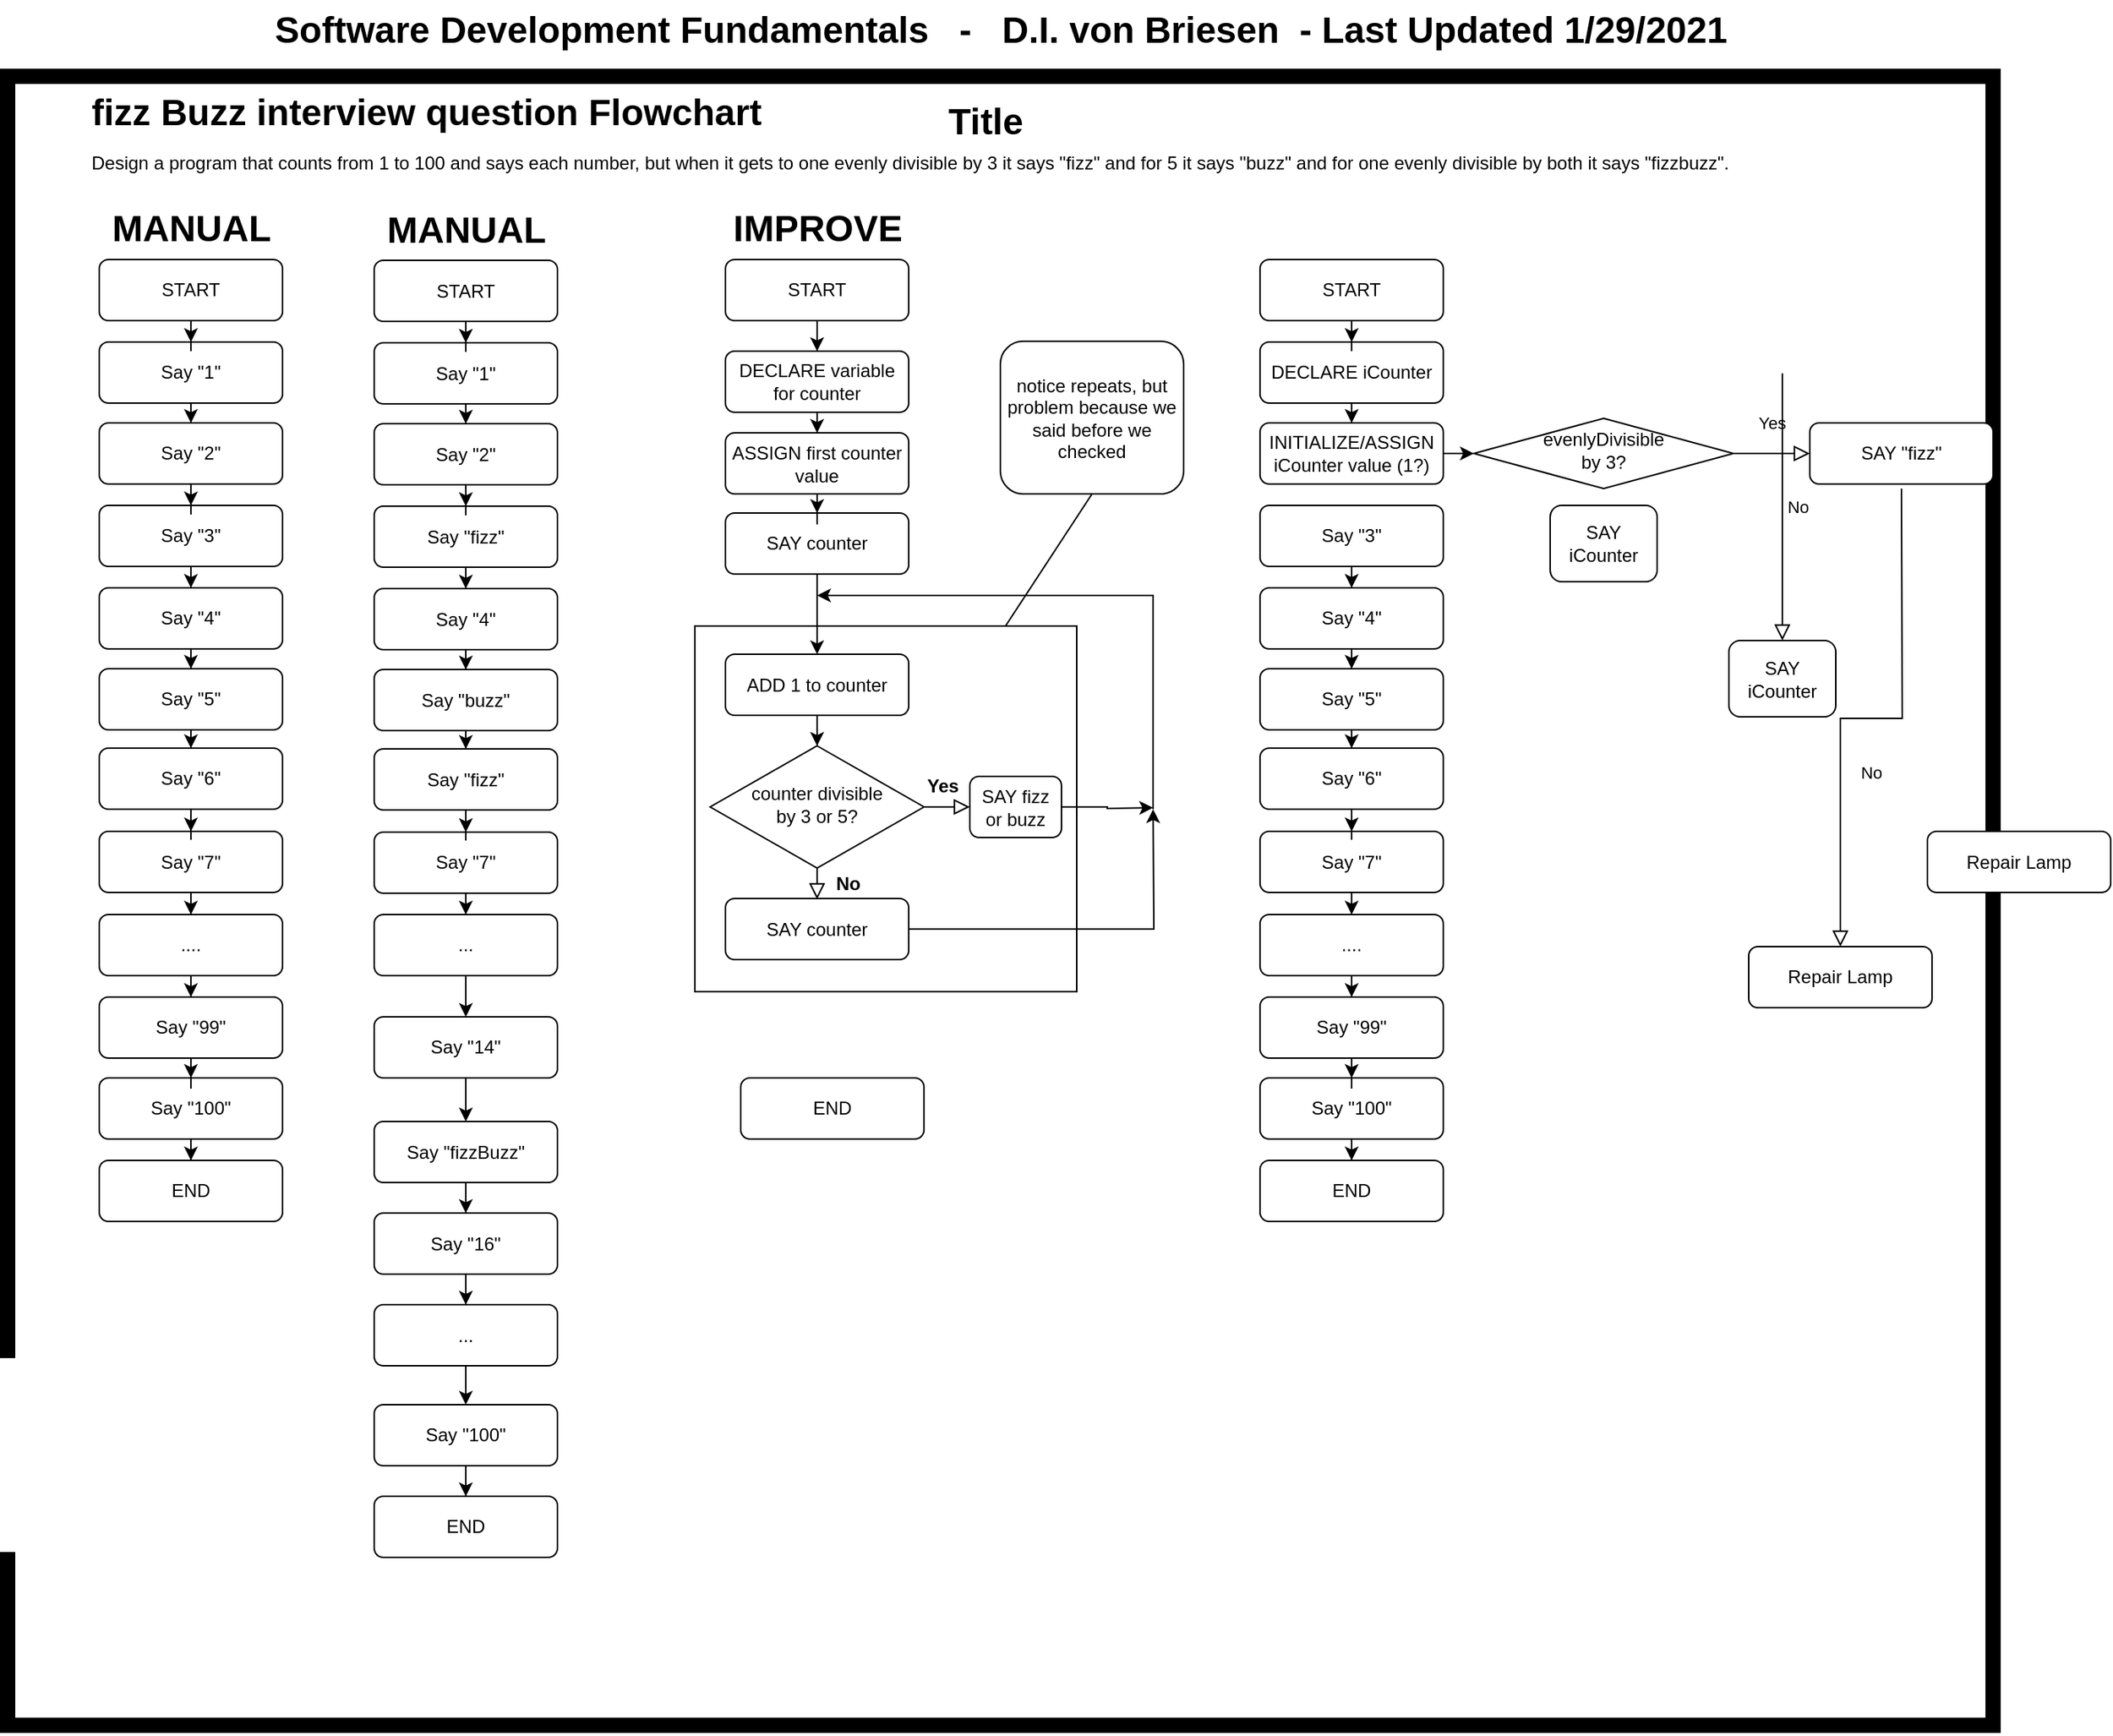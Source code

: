 <mxfile version="14.2.7" type="github">
  <diagram id="C5RBs43oDa-KdzZeNtuy" name="Page-1">
    <mxGraphModel dx="1422" dy="762" grid="1" gridSize="10" guides="1" tooltips="1" connect="1" arrows="1" fold="1" page="1" pageScale="1" pageWidth="827" pageHeight="1169" math="0" shadow="0">
      <root>
        <mxCell id="WIyWlLk6GJQsqaUBKTNV-0" />
        <mxCell id="WIyWlLk6GJQsqaUBKTNV-1" parent="WIyWlLk6GJQsqaUBKTNV-0" />
        <mxCell id="-8n2KqMYg6asffcbX5Bx-89" value="" style="rounded=0;whiteSpace=wrap;html=1;" vertex="1" parent="WIyWlLk6GJQsqaUBKTNV-1">
          <mxGeometry x="470" y="430" width="250" height="239.5" as="geometry" />
        </mxCell>
        <mxCell id="-8n2KqMYg6asffcbX5Bx-27" value="" style="edgeStyle=orthogonalEdgeStyle;rounded=0;orthogonalLoop=1;jettySize=auto;html=1;" edge="1" parent="WIyWlLk6GJQsqaUBKTNV-1" source="WIyWlLk6GJQsqaUBKTNV-3" target="-8n2KqMYg6asffcbX5Bx-9">
          <mxGeometry relative="1" as="geometry" />
        </mxCell>
        <mxCell id="WIyWlLk6GJQsqaUBKTNV-3" value="Say &quot;1&quot;" style="rounded=1;whiteSpace=wrap;html=1;fontSize=12;glass=0;strokeWidth=1;shadow=0;" parent="WIyWlLk6GJQsqaUBKTNV-1" vertex="1">
          <mxGeometry x="80" y="244" width="120" height="40" as="geometry" />
        </mxCell>
        <mxCell id="WIyWlLk6GJQsqaUBKTNV-6" value="evenlyDivisible&lt;br&gt;by 3?" style="rhombus;whiteSpace=wrap;html=1;shadow=0;fontFamily=Helvetica;fontSize=12;align=center;strokeWidth=1;spacing=6;spacingTop=-4;" parent="WIyWlLk6GJQsqaUBKTNV-1" vertex="1">
          <mxGeometry x="980" y="294" width="170" height="46" as="geometry" />
        </mxCell>
        <mxCell id="WIyWlLk6GJQsqaUBKTNV-7" value="SAY iCounter" style="rounded=1;whiteSpace=wrap;html=1;fontSize=12;glass=0;strokeWidth=1;shadow=0;" parent="WIyWlLk6GJQsqaUBKTNV-1" vertex="1">
          <mxGeometry x="1030" y="351" width="70" height="50" as="geometry" />
        </mxCell>
        <mxCell id="WIyWlLk6GJQsqaUBKTNV-8" value="No" style="rounded=0;html=1;jettySize=auto;orthogonalLoop=1;fontSize=11;endArrow=block;endFill=0;endSize=8;strokeWidth=1;shadow=0;labelBackgroundColor=none;edgeStyle=orthogonalEdgeStyle;" parent="WIyWlLk6GJQsqaUBKTNV-1" target="WIyWlLk6GJQsqaUBKTNV-11" edge="1">
          <mxGeometry x="0.333" y="20" relative="1" as="geometry">
            <mxPoint as="offset" />
            <mxPoint x="1260" y="340" as="sourcePoint" />
          </mxGeometry>
        </mxCell>
        <mxCell id="WIyWlLk6GJQsqaUBKTNV-11" value="Repair Lamp" style="rounded=1;whiteSpace=wrap;html=1;fontSize=12;glass=0;strokeWidth=1;shadow=0;" parent="WIyWlLk6GJQsqaUBKTNV-1" vertex="1">
          <mxGeometry x="1160" y="640" width="120" height="40" as="geometry" />
        </mxCell>
        <mxCell id="-8n2KqMYg6asffcbX5Bx-3" value="&lt;span style=&quot;text-align: center&quot;&gt;&lt;span style=&quot;font-size: 24px&quot;&gt;&lt;b&gt;fizz Buzz interview question Flowchart&lt;br&gt;&lt;/b&gt;&lt;/span&gt;&lt;div style=&quot;font-size: 24px ; font-weight: 700 ; text-align: center&quot;&gt;&lt;span style=&quot;font-size: 12px ; font-weight: normal ; text-align: left&quot;&gt;Design a program that counts from 1 to 100 and says each number, but when it gets to one evenly divisible by 3 it says &quot;fizz&quot; and for 5 it says &quot;buzz&quot; and for one evenly divisible by both it says &quot;fizzbuzz&quot;.&lt;/span&gt;&lt;/div&gt;&lt;/span&gt;" style="text;html=1;spacing=5;spacingTop=-20;whiteSpace=wrap;overflow=hidden;rounded=0;" vertex="1" parent="WIyWlLk6GJQsqaUBKTNV-1">
          <mxGeometry x="70" y="90" width="1230" height="60" as="geometry" />
        </mxCell>
        <mxCell id="-8n2KqMYg6asffcbX5Bx-4" value="" style="shape=filledEdge;rounded=0;fixDash=1;endArrow=none;strokeWidth=10;edgeStyle=orthogonalEdgeStyle;" edge="1" parent="WIyWlLk6GJQsqaUBKTNV-1">
          <mxGeometry width="60" height="40" relative="1" as="geometry">
            <mxPoint x="20" y="240" as="sourcePoint" />
            <mxPoint x="20" y="240" as="targetPoint" />
            <Array as="points">
              <mxPoint x="20" y="1150" />
              <mxPoint x="1320" y="1150" />
              <mxPoint x="1320" y="70" />
              <mxPoint x="20" y="70" />
            </Array>
          </mxGeometry>
        </mxCell>
        <mxCell id="-8n2KqMYg6asffcbX5Bx-11" value="" style="edgeStyle=orthogonalEdgeStyle;rounded=0;orthogonalLoop=1;jettySize=auto;html=1;" edge="1" parent="WIyWlLk6GJQsqaUBKTNV-1" source="-8n2KqMYg6asffcbX5Bx-7" target="-8n2KqMYg6asffcbX5Bx-8">
          <mxGeometry relative="1" as="geometry" />
        </mxCell>
        <mxCell id="-8n2KqMYg6asffcbX5Bx-7" value="Say &quot;3&quot;" style="rounded=1;whiteSpace=wrap;html=1;fontSize=12;glass=0;strokeWidth=1;shadow=0;" vertex="1" parent="WIyWlLk6GJQsqaUBKTNV-1">
          <mxGeometry x="80" y="351" width="120" height="40" as="geometry" />
        </mxCell>
        <mxCell id="-8n2KqMYg6asffcbX5Bx-19" value="" style="edgeStyle=orthogonalEdgeStyle;rounded=0;orthogonalLoop=1;jettySize=auto;html=1;entryX=0.5;entryY=0;entryDx=0;entryDy=0;" edge="1" parent="WIyWlLk6GJQsqaUBKTNV-1" source="-8n2KqMYg6asffcbX5Bx-8" target="-8n2KqMYg6asffcbX5Bx-13">
          <mxGeometry relative="1" as="geometry" />
        </mxCell>
        <mxCell id="-8n2KqMYg6asffcbX5Bx-8" value="Say &quot;4&quot;" style="rounded=1;whiteSpace=wrap;html=1;fontSize=12;glass=0;strokeWidth=1;shadow=0;" vertex="1" parent="WIyWlLk6GJQsqaUBKTNV-1">
          <mxGeometry x="80" y="405" width="120" height="40" as="geometry" />
        </mxCell>
        <mxCell id="-8n2KqMYg6asffcbX5Bx-10" value="" style="edgeStyle=orthogonalEdgeStyle;rounded=0;orthogonalLoop=1;jettySize=auto;html=1;entryX=0.5;entryY=0;entryDx=0;entryDy=0;" edge="1" parent="WIyWlLk6GJQsqaUBKTNV-1" source="-8n2KqMYg6asffcbX5Bx-9" target="-8n2KqMYg6asffcbX5Bx-7">
          <mxGeometry relative="1" as="geometry" />
        </mxCell>
        <mxCell id="-8n2KqMYg6asffcbX5Bx-9" value="Say &quot;2&quot;" style="rounded=1;whiteSpace=wrap;html=1;fontSize=12;glass=0;strokeWidth=1;shadow=0;" vertex="1" parent="WIyWlLk6GJQsqaUBKTNV-1">
          <mxGeometry x="80" y="297" width="120" height="40" as="geometry" />
        </mxCell>
        <mxCell id="-8n2KqMYg6asffcbX5Bx-25" value="" style="edgeStyle=orthogonalEdgeStyle;rounded=0;orthogonalLoop=1;jettySize=auto;html=1;" edge="1" parent="WIyWlLk6GJQsqaUBKTNV-1" source="-8n2KqMYg6asffcbX5Bx-13" target="-8n2KqMYg6asffcbX5Bx-18">
          <mxGeometry relative="1" as="geometry" />
        </mxCell>
        <mxCell id="-8n2KqMYg6asffcbX5Bx-13" value="Say &quot;5&quot;" style="rounded=1;whiteSpace=wrap;html=1;fontSize=12;glass=0;strokeWidth=1;shadow=0;" vertex="1" parent="WIyWlLk6GJQsqaUBKTNV-1">
          <mxGeometry x="80" y="458" width="120" height="40" as="geometry" />
        </mxCell>
        <mxCell id="-8n2KqMYg6asffcbX5Bx-14" value="" style="edgeStyle=orthogonalEdgeStyle;rounded=0;orthogonalLoop=1;jettySize=auto;html=1;" edge="1" parent="WIyWlLk6GJQsqaUBKTNV-1" source="-8n2KqMYg6asffcbX5Bx-15" target="-8n2KqMYg6asffcbX5Bx-16">
          <mxGeometry relative="1" as="geometry" />
        </mxCell>
        <mxCell id="-8n2KqMYg6asffcbX5Bx-15" value="Say &quot;7&quot;" style="rounded=1;whiteSpace=wrap;html=1;fontSize=12;glass=0;strokeWidth=1;shadow=0;" vertex="1" parent="WIyWlLk6GJQsqaUBKTNV-1">
          <mxGeometry x="80" y="564.5" width="120" height="40" as="geometry" />
        </mxCell>
        <mxCell id="-8n2KqMYg6asffcbX5Bx-26" value="" style="edgeStyle=orthogonalEdgeStyle;rounded=0;orthogonalLoop=1;jettySize=auto;html=1;" edge="1" parent="WIyWlLk6GJQsqaUBKTNV-1" source="-8n2KqMYg6asffcbX5Bx-16" target="-8n2KqMYg6asffcbX5Bx-24">
          <mxGeometry relative="1" as="geometry" />
        </mxCell>
        <mxCell id="-8n2KqMYg6asffcbX5Bx-16" value="...." style="rounded=1;whiteSpace=wrap;html=1;fontSize=12;glass=0;strokeWidth=1;shadow=0;" vertex="1" parent="WIyWlLk6GJQsqaUBKTNV-1">
          <mxGeometry x="80" y="619" width="120" height="40" as="geometry" />
        </mxCell>
        <mxCell id="-8n2KqMYg6asffcbX5Bx-17" value="" style="edgeStyle=orthogonalEdgeStyle;rounded=0;orthogonalLoop=1;jettySize=auto;html=1;entryX=0.5;entryY=0;entryDx=0;entryDy=0;" edge="1" parent="WIyWlLk6GJQsqaUBKTNV-1" source="-8n2KqMYg6asffcbX5Bx-18" target="-8n2KqMYg6asffcbX5Bx-15">
          <mxGeometry relative="1" as="geometry" />
        </mxCell>
        <mxCell id="-8n2KqMYg6asffcbX5Bx-18" value="Say &quot;6&quot;" style="rounded=1;whiteSpace=wrap;html=1;fontSize=12;glass=0;strokeWidth=1;shadow=0;" vertex="1" parent="WIyWlLk6GJQsqaUBKTNV-1">
          <mxGeometry x="80" y="510" width="120" height="40" as="geometry" />
        </mxCell>
        <mxCell id="-8n2KqMYg6asffcbX5Bx-20" value="" style="edgeStyle=orthogonalEdgeStyle;rounded=0;orthogonalLoop=1;jettySize=auto;html=1;" edge="1" parent="WIyWlLk6GJQsqaUBKTNV-1" source="-8n2KqMYg6asffcbX5Bx-21" target="-8n2KqMYg6asffcbX5Bx-22">
          <mxGeometry relative="1" as="geometry" />
        </mxCell>
        <mxCell id="-8n2KqMYg6asffcbX5Bx-21" value="Say &quot;100&quot;" style="rounded=1;whiteSpace=wrap;html=1;fontSize=12;glass=0;strokeWidth=1;shadow=0;" vertex="1" parent="WIyWlLk6GJQsqaUBKTNV-1">
          <mxGeometry x="80" y="726" width="120" height="40" as="geometry" />
        </mxCell>
        <mxCell id="-8n2KqMYg6asffcbX5Bx-22" value="END" style="rounded=1;whiteSpace=wrap;html=1;fontSize=12;glass=0;strokeWidth=1;shadow=0;" vertex="1" parent="WIyWlLk6GJQsqaUBKTNV-1">
          <mxGeometry x="80" y="780" width="120" height="40" as="geometry" />
        </mxCell>
        <mxCell id="-8n2KqMYg6asffcbX5Bx-23" value="" style="edgeStyle=orthogonalEdgeStyle;rounded=0;orthogonalLoop=1;jettySize=auto;html=1;entryX=0.5;entryY=0;entryDx=0;entryDy=0;" edge="1" parent="WIyWlLk6GJQsqaUBKTNV-1" source="-8n2KqMYg6asffcbX5Bx-24" target="-8n2KqMYg6asffcbX5Bx-21">
          <mxGeometry relative="1" as="geometry" />
        </mxCell>
        <mxCell id="-8n2KqMYg6asffcbX5Bx-24" value="Say &quot;99&quot;" style="rounded=1;whiteSpace=wrap;html=1;fontSize=12;glass=0;strokeWidth=1;shadow=0;" vertex="1" parent="WIyWlLk6GJQsqaUBKTNV-1">
          <mxGeometry x="80" y="673" width="120" height="40" as="geometry" />
        </mxCell>
        <mxCell id="-8n2KqMYg6asffcbX5Bx-30" value="" style="edgeStyle=orthogonalEdgeStyle;rounded=0;orthogonalLoop=1;jettySize=auto;html=1;entryX=0.5;entryY=0;entryDx=0;entryDy=0;" edge="1" parent="WIyWlLk6GJQsqaUBKTNV-1" source="-8n2KqMYg6asffcbX5Bx-29" target="WIyWlLk6GJQsqaUBKTNV-3">
          <mxGeometry relative="1" as="geometry" />
        </mxCell>
        <mxCell id="-8n2KqMYg6asffcbX5Bx-29" value="START" style="rounded=1;whiteSpace=wrap;html=1;fontSize=12;glass=0;strokeWidth=1;shadow=0;" vertex="1" parent="WIyWlLk6GJQsqaUBKTNV-1">
          <mxGeometry x="80" y="190" width="120" height="40" as="geometry" />
        </mxCell>
        <mxCell id="-8n2KqMYg6asffcbX5Bx-31" value="MANUAL" style="text;html=1;fontSize=24;fontStyle=1;verticalAlign=middle;align=center;" vertex="1" parent="WIyWlLk6GJQsqaUBKTNV-1">
          <mxGeometry x="90" y="150" width="100" height="40" as="geometry" />
        </mxCell>
        <mxCell id="-8n2KqMYg6asffcbX5Bx-33" value="" style="edgeStyle=orthogonalEdgeStyle;rounded=0;orthogonalLoop=1;jettySize=auto;html=1;" edge="1" parent="WIyWlLk6GJQsqaUBKTNV-1" source="-8n2KqMYg6asffcbX5Bx-34" target="-8n2KqMYg6asffcbX5Bx-40">
          <mxGeometry relative="1" as="geometry" />
        </mxCell>
        <mxCell id="-8n2KqMYg6asffcbX5Bx-34" value="DECLARE iCounter" style="rounded=1;whiteSpace=wrap;html=1;fontSize=12;glass=0;strokeWidth=1;shadow=0;" vertex="1" parent="WIyWlLk6GJQsqaUBKTNV-1">
          <mxGeometry x="840" y="244" width="120" height="40" as="geometry" />
        </mxCell>
        <mxCell id="-8n2KqMYg6asffcbX5Bx-35" value="" style="edgeStyle=orthogonalEdgeStyle;rounded=0;orthogonalLoop=1;jettySize=auto;html=1;" edge="1" parent="WIyWlLk6GJQsqaUBKTNV-1" source="-8n2KqMYg6asffcbX5Bx-36" target="-8n2KqMYg6asffcbX5Bx-38">
          <mxGeometry relative="1" as="geometry" />
        </mxCell>
        <mxCell id="-8n2KqMYg6asffcbX5Bx-36" value="Say &quot;3&quot;" style="rounded=1;whiteSpace=wrap;html=1;fontSize=12;glass=0;strokeWidth=1;shadow=0;" vertex="1" parent="WIyWlLk6GJQsqaUBKTNV-1">
          <mxGeometry x="840" y="351" width="120" height="40" as="geometry" />
        </mxCell>
        <mxCell id="-8n2KqMYg6asffcbX5Bx-37" value="" style="edgeStyle=orthogonalEdgeStyle;rounded=0;orthogonalLoop=1;jettySize=auto;html=1;entryX=0.5;entryY=0;entryDx=0;entryDy=0;" edge="1" parent="WIyWlLk6GJQsqaUBKTNV-1" source="-8n2KqMYg6asffcbX5Bx-38" target="-8n2KqMYg6asffcbX5Bx-42">
          <mxGeometry relative="1" as="geometry" />
        </mxCell>
        <mxCell id="-8n2KqMYg6asffcbX5Bx-38" value="Say &quot;4&quot;" style="rounded=1;whiteSpace=wrap;html=1;fontSize=12;glass=0;strokeWidth=1;shadow=0;" vertex="1" parent="WIyWlLk6GJQsqaUBKTNV-1">
          <mxGeometry x="840" y="405" width="120" height="40" as="geometry" />
        </mxCell>
        <mxCell id="-8n2KqMYg6asffcbX5Bx-65" value="" style="edgeStyle=orthogonalEdgeStyle;rounded=0;orthogonalLoop=1;jettySize=auto;html=1;" edge="1" parent="WIyWlLk6GJQsqaUBKTNV-1" source="-8n2KqMYg6asffcbX5Bx-40" target="WIyWlLk6GJQsqaUBKTNV-6">
          <mxGeometry relative="1" as="geometry" />
        </mxCell>
        <mxCell id="-8n2KqMYg6asffcbX5Bx-40" value="INITIALIZE/ASSIGN iCounter value (1?)" style="rounded=1;whiteSpace=wrap;html=1;fontSize=12;glass=0;strokeWidth=1;shadow=0;" vertex="1" parent="WIyWlLk6GJQsqaUBKTNV-1">
          <mxGeometry x="840" y="297" width="120" height="40" as="geometry" />
        </mxCell>
        <mxCell id="-8n2KqMYg6asffcbX5Bx-41" value="" style="edgeStyle=orthogonalEdgeStyle;rounded=0;orthogonalLoop=1;jettySize=auto;html=1;" edge="1" parent="WIyWlLk6GJQsqaUBKTNV-1" source="-8n2KqMYg6asffcbX5Bx-42" target="-8n2KqMYg6asffcbX5Bx-48">
          <mxGeometry relative="1" as="geometry" />
        </mxCell>
        <mxCell id="-8n2KqMYg6asffcbX5Bx-42" value="Say &quot;5&quot;" style="rounded=1;whiteSpace=wrap;html=1;fontSize=12;glass=0;strokeWidth=1;shadow=0;" vertex="1" parent="WIyWlLk6GJQsqaUBKTNV-1">
          <mxGeometry x="840" y="458" width="120" height="40" as="geometry" />
        </mxCell>
        <mxCell id="-8n2KqMYg6asffcbX5Bx-43" value="" style="edgeStyle=orthogonalEdgeStyle;rounded=0;orthogonalLoop=1;jettySize=auto;html=1;" edge="1" parent="WIyWlLk6GJQsqaUBKTNV-1" source="-8n2KqMYg6asffcbX5Bx-44" target="-8n2KqMYg6asffcbX5Bx-46">
          <mxGeometry relative="1" as="geometry" />
        </mxCell>
        <mxCell id="-8n2KqMYg6asffcbX5Bx-44" value="Say &quot;7&quot;" style="rounded=1;whiteSpace=wrap;html=1;fontSize=12;glass=0;strokeWidth=1;shadow=0;" vertex="1" parent="WIyWlLk6GJQsqaUBKTNV-1">
          <mxGeometry x="840" y="564.5" width="120" height="40" as="geometry" />
        </mxCell>
        <mxCell id="-8n2KqMYg6asffcbX5Bx-45" value="" style="edgeStyle=orthogonalEdgeStyle;rounded=0;orthogonalLoop=1;jettySize=auto;html=1;" edge="1" parent="WIyWlLk6GJQsqaUBKTNV-1" source="-8n2KqMYg6asffcbX5Bx-46" target="-8n2KqMYg6asffcbX5Bx-53">
          <mxGeometry relative="1" as="geometry" />
        </mxCell>
        <mxCell id="-8n2KqMYg6asffcbX5Bx-46" value="...." style="rounded=1;whiteSpace=wrap;html=1;fontSize=12;glass=0;strokeWidth=1;shadow=0;" vertex="1" parent="WIyWlLk6GJQsqaUBKTNV-1">
          <mxGeometry x="840" y="619" width="120" height="40" as="geometry" />
        </mxCell>
        <mxCell id="-8n2KqMYg6asffcbX5Bx-47" value="" style="edgeStyle=orthogonalEdgeStyle;rounded=0;orthogonalLoop=1;jettySize=auto;html=1;entryX=0.5;entryY=0;entryDx=0;entryDy=0;" edge="1" parent="WIyWlLk6GJQsqaUBKTNV-1" source="-8n2KqMYg6asffcbX5Bx-48" target="-8n2KqMYg6asffcbX5Bx-44">
          <mxGeometry relative="1" as="geometry" />
        </mxCell>
        <mxCell id="-8n2KqMYg6asffcbX5Bx-48" value="Say &quot;6&quot;" style="rounded=1;whiteSpace=wrap;html=1;fontSize=12;glass=0;strokeWidth=1;shadow=0;" vertex="1" parent="WIyWlLk6GJQsqaUBKTNV-1">
          <mxGeometry x="840" y="510" width="120" height="40" as="geometry" />
        </mxCell>
        <mxCell id="-8n2KqMYg6asffcbX5Bx-49" value="" style="edgeStyle=orthogonalEdgeStyle;rounded=0;orthogonalLoop=1;jettySize=auto;html=1;" edge="1" parent="WIyWlLk6GJQsqaUBKTNV-1" source="-8n2KqMYg6asffcbX5Bx-50" target="-8n2KqMYg6asffcbX5Bx-51">
          <mxGeometry relative="1" as="geometry" />
        </mxCell>
        <mxCell id="-8n2KqMYg6asffcbX5Bx-50" value="Say &quot;100&quot;" style="rounded=1;whiteSpace=wrap;html=1;fontSize=12;glass=0;strokeWidth=1;shadow=0;" vertex="1" parent="WIyWlLk6GJQsqaUBKTNV-1">
          <mxGeometry x="840" y="726" width="120" height="40" as="geometry" />
        </mxCell>
        <mxCell id="-8n2KqMYg6asffcbX5Bx-51" value="END" style="rounded=1;whiteSpace=wrap;html=1;fontSize=12;glass=0;strokeWidth=1;shadow=0;" vertex="1" parent="WIyWlLk6GJQsqaUBKTNV-1">
          <mxGeometry x="840" y="780" width="120" height="40" as="geometry" />
        </mxCell>
        <mxCell id="-8n2KqMYg6asffcbX5Bx-52" value="" style="edgeStyle=orthogonalEdgeStyle;rounded=0;orthogonalLoop=1;jettySize=auto;html=1;entryX=0.5;entryY=0;entryDx=0;entryDy=0;" edge="1" parent="WIyWlLk6GJQsqaUBKTNV-1" source="-8n2KqMYg6asffcbX5Bx-53" target="-8n2KqMYg6asffcbX5Bx-50">
          <mxGeometry relative="1" as="geometry" />
        </mxCell>
        <mxCell id="-8n2KqMYg6asffcbX5Bx-53" value="Say &quot;99&quot;" style="rounded=1;whiteSpace=wrap;html=1;fontSize=12;glass=0;strokeWidth=1;shadow=0;" vertex="1" parent="WIyWlLk6GJQsqaUBKTNV-1">
          <mxGeometry x="840" y="673" width="120" height="40" as="geometry" />
        </mxCell>
        <mxCell id="-8n2KqMYg6asffcbX5Bx-54" value="" style="edgeStyle=orthogonalEdgeStyle;rounded=0;orthogonalLoop=1;jettySize=auto;html=1;entryX=0.5;entryY=0;entryDx=0;entryDy=0;" edge="1" parent="WIyWlLk6GJQsqaUBKTNV-1" source="-8n2KqMYg6asffcbX5Bx-55" target="-8n2KqMYg6asffcbX5Bx-34">
          <mxGeometry relative="1" as="geometry" />
        </mxCell>
        <mxCell id="-8n2KqMYg6asffcbX5Bx-55" value="START" style="rounded=1;whiteSpace=wrap;html=1;fontSize=12;glass=0;strokeWidth=1;shadow=0;" vertex="1" parent="WIyWlLk6GJQsqaUBKTNV-1">
          <mxGeometry x="840" y="190" width="120" height="40" as="geometry" />
        </mxCell>
        <mxCell id="-8n2KqMYg6asffcbX5Bx-57" value="No" style="edgeStyle=orthogonalEdgeStyle;rounded=0;html=1;jettySize=auto;orthogonalLoop=1;fontSize=11;endArrow=block;endFill=0;endSize=8;strokeWidth=1;shadow=0;labelBackgroundColor=none;exitX=0.5;exitY=1;exitDx=0;exitDy=0;entryX=0.5;entryY=0;entryDx=0;entryDy=0;" edge="1" parent="WIyWlLk6GJQsqaUBKTNV-1" target="-8n2KqMYg6asffcbX5Bx-58">
          <mxGeometry y="10" relative="1" as="geometry">
            <mxPoint as="offset" />
            <mxPoint x="1182" y="264.5" as="sourcePoint" />
            <Array as="points">
              <mxPoint x="1182" y="344.5" />
              <mxPoint x="1182" y="344.5" />
            </Array>
          </mxGeometry>
        </mxCell>
        <mxCell id="-8n2KqMYg6asffcbX5Bx-58" value="SAY iCounter" style="rounded=1;whiteSpace=wrap;html=1;fontSize=12;glass=0;strokeWidth=1;shadow=0;" vertex="1" parent="WIyWlLk6GJQsqaUBKTNV-1">
          <mxGeometry x="1147" y="439.5" width="70" height="50" as="geometry" />
        </mxCell>
        <mxCell id="-8n2KqMYg6asffcbX5Bx-60" value="Yes" style="edgeStyle=orthogonalEdgeStyle;rounded=0;html=1;jettySize=auto;orthogonalLoop=1;fontSize=12;endArrow=block;endFill=0;endSize=8;strokeWidth=1;shadow=0;labelBackgroundColor=none;exitX=1;exitY=0.5;exitDx=0;exitDy=0;verticalAlign=middle;horizontal=1;fontStyle=1;" edge="1" parent="WIyWlLk6GJQsqaUBKTNV-1" source="-8n2KqMYg6asffcbX5Bx-61" target="-8n2KqMYg6asffcbX5Bx-63">
          <mxGeometry x="-0.2" y="15" relative="1" as="geometry">
            <mxPoint y="1" as="offset" />
            <Array as="points">
              <mxPoint x="650" y="549" />
              <mxPoint x="650" y="549" />
            </Array>
          </mxGeometry>
        </mxCell>
        <mxCell id="-8n2KqMYg6asffcbX5Bx-61" value="counter divisible &lt;br&gt;by 3 or 5?" style="rhombus;whiteSpace=wrap;html=1;shadow=0;fontFamily=Helvetica;fontSize=12;align=center;strokeWidth=1;spacing=6;spacingTop=-4;" vertex="1" parent="WIyWlLk6GJQsqaUBKTNV-1">
          <mxGeometry x="480" y="508.5" width="140" height="80" as="geometry" />
        </mxCell>
        <mxCell id="-8n2KqMYg6asffcbX5Bx-62" value="Repair Lamp" style="rounded=1;whiteSpace=wrap;html=1;fontSize=12;glass=0;strokeWidth=1;shadow=0;" vertex="1" parent="WIyWlLk6GJQsqaUBKTNV-1">
          <mxGeometry x="1277" y="564.5" width="120" height="40" as="geometry" />
        </mxCell>
        <mxCell id="-8n2KqMYg6asffcbX5Bx-139" style="edgeStyle=orthogonalEdgeStyle;rounded=0;comic=0;orthogonalLoop=1;jettySize=auto;html=1;exitX=1;exitY=0.5;exitDx=0;exitDy=0;fontSize=12;" edge="1" parent="WIyWlLk6GJQsqaUBKTNV-1" source="-8n2KqMYg6asffcbX5Bx-63">
          <mxGeometry relative="1" as="geometry">
            <mxPoint x="770" y="549" as="targetPoint" />
          </mxGeometry>
        </mxCell>
        <mxCell id="-8n2KqMYg6asffcbX5Bx-63" value="SAY fizz or buzz" style="rounded=1;whiteSpace=wrap;html=1;fontSize=12;glass=0;strokeWidth=1;shadow=0;" vertex="1" parent="WIyWlLk6GJQsqaUBKTNV-1">
          <mxGeometry x="650" y="528.5" width="60" height="40" as="geometry" />
        </mxCell>
        <mxCell id="WIyWlLk6GJQsqaUBKTNV-12" value="SAY &quot;fizz&quot;" style="rounded=1;whiteSpace=wrap;html=1;fontSize=12;glass=0;strokeWidth=1;shadow=0;" parent="WIyWlLk6GJQsqaUBKTNV-1" vertex="1">
          <mxGeometry x="1200" y="297" width="120" height="40" as="geometry" />
        </mxCell>
        <mxCell id="-8n2KqMYg6asffcbX5Bx-64" value="Yes" style="rounded=0;html=1;jettySize=auto;orthogonalLoop=1;fontSize=11;endArrow=block;endFill=0;endSize=8;strokeWidth=1;shadow=0;labelBackgroundColor=none;edgeStyle=orthogonalEdgeStyle;" edge="1" parent="WIyWlLk6GJQsqaUBKTNV-1" source="WIyWlLk6GJQsqaUBKTNV-6" target="WIyWlLk6GJQsqaUBKTNV-12">
          <mxGeometry y="20" relative="1" as="geometry">
            <mxPoint as="offset" />
            <mxPoint x="1150" y="317" as="sourcePoint" />
            <mxPoint x="1210" y="300" as="targetPoint" />
          </mxGeometry>
        </mxCell>
        <mxCell id="-8n2KqMYg6asffcbX5Bx-66" value="" style="edgeStyle=orthogonalEdgeStyle;rounded=0;orthogonalLoop=1;jettySize=auto;html=1;" edge="1" parent="WIyWlLk6GJQsqaUBKTNV-1" source="-8n2KqMYg6asffcbX5Bx-67" target="-8n2KqMYg6asffcbX5Bx-70">
          <mxGeometry relative="1" as="geometry" />
        </mxCell>
        <mxCell id="-8n2KqMYg6asffcbX5Bx-67" value="DECLARE variable for counter" style="rounded=1;whiteSpace=wrap;html=1;fontSize=12;glass=0;strokeWidth=1;shadow=0;" vertex="1" parent="WIyWlLk6GJQsqaUBKTNV-1">
          <mxGeometry x="490" y="250" width="120" height="40" as="geometry" />
        </mxCell>
        <mxCell id="-8n2KqMYg6asffcbX5Bx-77" value="" style="edgeStyle=orthogonalEdgeStyle;rounded=0;orthogonalLoop=1;jettySize=auto;html=1;entryX=0.5;entryY=0;entryDx=0;entryDy=0;" edge="1" parent="WIyWlLk6GJQsqaUBKTNV-1" source="-8n2KqMYg6asffcbX5Bx-68" target="-8n2KqMYg6asffcbX5Bx-73">
          <mxGeometry relative="1" as="geometry" />
        </mxCell>
        <mxCell id="-8n2KqMYg6asffcbX5Bx-68" value="SAY counter" style="rounded=1;whiteSpace=wrap;html=1;fontSize=12;glass=0;strokeWidth=1;shadow=0;" vertex="1" parent="WIyWlLk6GJQsqaUBKTNV-1">
          <mxGeometry x="490" y="356" width="120" height="40" as="geometry" />
        </mxCell>
        <mxCell id="-8n2KqMYg6asffcbX5Bx-69" value="" style="edgeStyle=orthogonalEdgeStyle;rounded=0;orthogonalLoop=1;jettySize=auto;html=1;entryX=0.5;entryY=0;entryDx=0;entryDy=0;" edge="1" parent="WIyWlLk6GJQsqaUBKTNV-1" source="-8n2KqMYg6asffcbX5Bx-70" target="-8n2KqMYg6asffcbX5Bx-68">
          <mxGeometry relative="1" as="geometry" />
        </mxCell>
        <mxCell id="-8n2KqMYg6asffcbX5Bx-70" value="ASSIGN first counter value" style="rounded=1;whiteSpace=wrap;html=1;fontSize=12;glass=0;strokeWidth=1;shadow=0;" vertex="1" parent="WIyWlLk6GJQsqaUBKTNV-1">
          <mxGeometry x="490" y="303.5" width="120" height="40" as="geometry" />
        </mxCell>
        <mxCell id="-8n2KqMYg6asffcbX5Bx-71" value="" style="edgeStyle=orthogonalEdgeStyle;rounded=0;orthogonalLoop=1;jettySize=auto;html=1;entryX=0.5;entryY=0;entryDx=0;entryDy=0;" edge="1" parent="WIyWlLk6GJQsqaUBKTNV-1" source="-8n2KqMYg6asffcbX5Bx-72" target="-8n2KqMYg6asffcbX5Bx-67">
          <mxGeometry relative="1" as="geometry" />
        </mxCell>
        <mxCell id="-8n2KqMYg6asffcbX5Bx-72" value="START" style="rounded=1;whiteSpace=wrap;html=1;fontSize=12;glass=0;strokeWidth=1;shadow=0;" vertex="1" parent="WIyWlLk6GJQsqaUBKTNV-1">
          <mxGeometry x="490" y="190" width="120" height="40" as="geometry" />
        </mxCell>
        <mxCell id="-8n2KqMYg6asffcbX5Bx-78" value="" style="edgeStyle=orthogonalEdgeStyle;rounded=0;orthogonalLoop=1;jettySize=auto;html=1;entryX=0.5;entryY=0;entryDx=0;entryDy=0;" edge="1" parent="WIyWlLk6GJQsqaUBKTNV-1" source="-8n2KqMYg6asffcbX5Bx-73" target="-8n2KqMYg6asffcbX5Bx-61">
          <mxGeometry relative="1" as="geometry">
            <mxPoint x="730" y="444" as="targetPoint" />
          </mxGeometry>
        </mxCell>
        <mxCell id="-8n2KqMYg6asffcbX5Bx-73" value="ADD 1 to counter" style="rounded=1;whiteSpace=wrap;html=1;fontSize=12;glass=0;strokeWidth=1;shadow=0;" vertex="1" parent="WIyWlLk6GJQsqaUBKTNV-1">
          <mxGeometry x="490" y="448.5" width="120" height="40" as="geometry" />
        </mxCell>
        <mxCell id="-8n2KqMYg6asffcbX5Bx-136" value="" style="edgeStyle=orthogonalEdgeStyle;rounded=0;comic=0;orthogonalLoop=1;jettySize=auto;html=1;fontSize=12;" edge="1" parent="WIyWlLk6GJQsqaUBKTNV-1" source="-8n2KqMYg6asffcbX5Bx-74">
          <mxGeometry relative="1" as="geometry">
            <mxPoint x="770" y="550" as="targetPoint" />
          </mxGeometry>
        </mxCell>
        <mxCell id="-8n2KqMYg6asffcbX5Bx-74" value="SAY counter" style="rounded=1;whiteSpace=wrap;html=1;fontSize=12;glass=0;strokeWidth=1;shadow=0;" vertex="1" parent="WIyWlLk6GJQsqaUBKTNV-1">
          <mxGeometry x="490" y="608.5" width="120" height="40" as="geometry" />
        </mxCell>
        <mxCell id="-8n2KqMYg6asffcbX5Bx-90" value="" style="endArrow=none;html=1;entryX=0.5;entryY=1;entryDx=0;entryDy=0;" edge="1" parent="WIyWlLk6GJQsqaUBKTNV-1" source="-8n2KqMYg6asffcbX5Bx-89" target="-8n2KqMYg6asffcbX5Bx-91">
          <mxGeometry width="50" height="50" relative="1" as="geometry">
            <mxPoint x="880" y="560" as="sourcePoint" />
            <mxPoint x="680" y="370" as="targetPoint" />
          </mxGeometry>
        </mxCell>
        <mxCell id="-8n2KqMYg6asffcbX5Bx-91" value="notice repeats, but problem because we said before we checked" style="rounded=1;whiteSpace=wrap;html=1;" vertex="1" parent="WIyWlLk6GJQsqaUBKTNV-1">
          <mxGeometry x="670" y="243.5" width="120" height="100" as="geometry" />
        </mxCell>
        <mxCell id="-8n2KqMYg6asffcbX5Bx-92" value="IMPROVE" style="text;html=1;fontSize=24;fontStyle=1;verticalAlign=middle;align=center;" vertex="1" parent="WIyWlLk6GJQsqaUBKTNV-1">
          <mxGeometry x="500" y="150" width="100" height="40" as="geometry" />
        </mxCell>
        <mxCell id="-8n2KqMYg6asffcbX5Bx-93" value="" style="edgeStyle=orthogonalEdgeStyle;rounded=0;orthogonalLoop=1;jettySize=auto;html=1;" edge="1" parent="WIyWlLk6GJQsqaUBKTNV-1" source="-8n2KqMYg6asffcbX5Bx-94" target="-8n2KqMYg6asffcbX5Bx-100">
          <mxGeometry relative="1" as="geometry" />
        </mxCell>
        <mxCell id="-8n2KqMYg6asffcbX5Bx-94" value="Say &quot;1&quot;" style="rounded=1;whiteSpace=wrap;html=1;fontSize=12;glass=0;strokeWidth=1;shadow=0;" vertex="1" parent="WIyWlLk6GJQsqaUBKTNV-1">
          <mxGeometry x="260" y="244.5" width="120" height="40" as="geometry" />
        </mxCell>
        <mxCell id="-8n2KqMYg6asffcbX5Bx-95" value="" style="edgeStyle=orthogonalEdgeStyle;rounded=0;orthogonalLoop=1;jettySize=auto;html=1;" edge="1" parent="WIyWlLk6GJQsqaUBKTNV-1" source="-8n2KqMYg6asffcbX5Bx-96" target="-8n2KqMYg6asffcbX5Bx-98">
          <mxGeometry relative="1" as="geometry" />
        </mxCell>
        <mxCell id="-8n2KqMYg6asffcbX5Bx-96" value="Say &quot;fizz&quot;" style="rounded=1;whiteSpace=wrap;html=1;fontSize=12;glass=0;strokeWidth=1;shadow=0;" vertex="1" parent="WIyWlLk6GJQsqaUBKTNV-1">
          <mxGeometry x="260" y="351.5" width="120" height="40" as="geometry" />
        </mxCell>
        <mxCell id="-8n2KqMYg6asffcbX5Bx-97" value="" style="edgeStyle=orthogonalEdgeStyle;rounded=0;orthogonalLoop=1;jettySize=auto;html=1;entryX=0.5;entryY=0;entryDx=0;entryDy=0;" edge="1" parent="WIyWlLk6GJQsqaUBKTNV-1" source="-8n2KqMYg6asffcbX5Bx-98" target="-8n2KqMYg6asffcbX5Bx-102">
          <mxGeometry relative="1" as="geometry" />
        </mxCell>
        <mxCell id="-8n2KqMYg6asffcbX5Bx-98" value="Say &quot;4&quot;" style="rounded=1;whiteSpace=wrap;html=1;fontSize=12;glass=0;strokeWidth=1;shadow=0;" vertex="1" parent="WIyWlLk6GJQsqaUBKTNV-1">
          <mxGeometry x="260" y="405.5" width="120" height="40" as="geometry" />
        </mxCell>
        <mxCell id="-8n2KqMYg6asffcbX5Bx-99" value="" style="edgeStyle=orthogonalEdgeStyle;rounded=0;orthogonalLoop=1;jettySize=auto;html=1;entryX=0.5;entryY=0;entryDx=0;entryDy=0;" edge="1" parent="WIyWlLk6GJQsqaUBKTNV-1" source="-8n2KqMYg6asffcbX5Bx-100" target="-8n2KqMYg6asffcbX5Bx-96">
          <mxGeometry relative="1" as="geometry" />
        </mxCell>
        <mxCell id="-8n2KqMYg6asffcbX5Bx-100" value="Say &quot;2&quot;" style="rounded=1;whiteSpace=wrap;html=1;fontSize=12;glass=0;strokeWidth=1;shadow=0;" vertex="1" parent="WIyWlLk6GJQsqaUBKTNV-1">
          <mxGeometry x="260" y="297.5" width="120" height="40" as="geometry" />
        </mxCell>
        <mxCell id="-8n2KqMYg6asffcbX5Bx-101" value="" style="edgeStyle=orthogonalEdgeStyle;rounded=0;orthogonalLoop=1;jettySize=auto;html=1;" edge="1" parent="WIyWlLk6GJQsqaUBKTNV-1" source="-8n2KqMYg6asffcbX5Bx-102" target="-8n2KqMYg6asffcbX5Bx-108">
          <mxGeometry relative="1" as="geometry" />
        </mxCell>
        <mxCell id="-8n2KqMYg6asffcbX5Bx-102" value="Say &quot;buzz&quot;" style="rounded=1;whiteSpace=wrap;html=1;fontSize=12;glass=0;strokeWidth=1;shadow=0;" vertex="1" parent="WIyWlLk6GJQsqaUBKTNV-1">
          <mxGeometry x="260" y="458.5" width="120" height="40" as="geometry" />
        </mxCell>
        <mxCell id="-8n2KqMYg6asffcbX5Bx-103" value="" style="edgeStyle=orthogonalEdgeStyle;rounded=0;orthogonalLoop=1;jettySize=auto;html=1;entryX=0.5;entryY=0;entryDx=0;entryDy=0;" edge="1" parent="WIyWlLk6GJQsqaUBKTNV-1" source="-8n2KqMYg6asffcbX5Bx-104" target="-8n2KqMYg6asffcbX5Bx-120">
          <mxGeometry relative="1" as="geometry" />
        </mxCell>
        <mxCell id="-8n2KqMYg6asffcbX5Bx-104" value="Say &quot;7&quot;" style="rounded=1;whiteSpace=wrap;html=1;fontSize=12;glass=0;strokeWidth=1;shadow=0;" vertex="1" parent="WIyWlLk6GJQsqaUBKTNV-1">
          <mxGeometry x="260" y="565" width="120" height="40" as="geometry" />
        </mxCell>
        <mxCell id="-8n2KqMYg6asffcbX5Bx-105" value="" style="edgeStyle=orthogonalEdgeStyle;rounded=0;orthogonalLoop=1;jettySize=auto;html=1;" edge="1" parent="WIyWlLk6GJQsqaUBKTNV-1" source="-8n2KqMYg6asffcbX5Bx-106" target="-8n2KqMYg6asffcbX5Bx-113">
          <mxGeometry relative="1" as="geometry" />
        </mxCell>
        <mxCell id="-8n2KqMYg6asffcbX5Bx-106" value="Say &quot;fizzBuzz&quot;" style="rounded=1;whiteSpace=wrap;html=1;fontSize=12;glass=0;strokeWidth=1;shadow=0;" vertex="1" parent="WIyWlLk6GJQsqaUBKTNV-1">
          <mxGeometry x="260" y="754.5" width="120" height="40" as="geometry" />
        </mxCell>
        <mxCell id="-8n2KqMYg6asffcbX5Bx-107" value="" style="edgeStyle=orthogonalEdgeStyle;rounded=0;orthogonalLoop=1;jettySize=auto;html=1;entryX=0.5;entryY=0;entryDx=0;entryDy=0;" edge="1" parent="WIyWlLk6GJQsqaUBKTNV-1" source="-8n2KqMYg6asffcbX5Bx-108" target="-8n2KqMYg6asffcbX5Bx-104">
          <mxGeometry relative="1" as="geometry" />
        </mxCell>
        <mxCell id="-8n2KqMYg6asffcbX5Bx-108" value="Say &quot;fizz&quot;" style="rounded=1;whiteSpace=wrap;html=1;fontSize=12;glass=0;strokeWidth=1;shadow=0;" vertex="1" parent="WIyWlLk6GJQsqaUBKTNV-1">
          <mxGeometry x="260" y="510.5" width="120" height="40" as="geometry" />
        </mxCell>
        <mxCell id="-8n2KqMYg6asffcbX5Bx-124" value="" style="edgeStyle=orthogonalEdgeStyle;rounded=0;orthogonalLoop=1;jettySize=auto;html=1;" edge="1" parent="WIyWlLk6GJQsqaUBKTNV-1" source="-8n2KqMYg6asffcbX5Bx-110" target="-8n2KqMYg6asffcbX5Bx-111">
          <mxGeometry relative="1" as="geometry" />
        </mxCell>
        <mxCell id="-8n2KqMYg6asffcbX5Bx-110" value="Say &quot;100&quot;" style="rounded=1;whiteSpace=wrap;html=1;fontSize=12;glass=0;strokeWidth=1;shadow=0;" vertex="1" parent="WIyWlLk6GJQsqaUBKTNV-1">
          <mxGeometry x="260" y="940" width="120" height="40" as="geometry" />
        </mxCell>
        <mxCell id="-8n2KqMYg6asffcbX5Bx-111" value="END" style="rounded=1;whiteSpace=wrap;html=1;fontSize=12;glass=0;strokeWidth=1;shadow=0;" vertex="1" parent="WIyWlLk6GJQsqaUBKTNV-1">
          <mxGeometry x="260" y="1000" width="120" height="40" as="geometry" />
        </mxCell>
        <mxCell id="-8n2KqMYg6asffcbX5Bx-112" value="" style="edgeStyle=orthogonalEdgeStyle;rounded=0;orthogonalLoop=1;jettySize=auto;html=1;entryX=0.5;entryY=0;entryDx=0;entryDy=0;" edge="1" parent="WIyWlLk6GJQsqaUBKTNV-1" source="-8n2KqMYg6asffcbX5Bx-113" target="-8n2KqMYg6asffcbX5Bx-117">
          <mxGeometry relative="1" as="geometry" />
        </mxCell>
        <mxCell id="-8n2KqMYg6asffcbX5Bx-113" value="Say &quot;16&quot;" style="rounded=1;whiteSpace=wrap;html=1;fontSize=12;glass=0;strokeWidth=1;shadow=0;" vertex="1" parent="WIyWlLk6GJQsqaUBKTNV-1">
          <mxGeometry x="260" y="814.5" width="120" height="40" as="geometry" />
        </mxCell>
        <mxCell id="-8n2KqMYg6asffcbX5Bx-114" value="" style="edgeStyle=orthogonalEdgeStyle;rounded=0;orthogonalLoop=1;jettySize=auto;html=1;entryX=0.5;entryY=0;entryDx=0;entryDy=0;" edge="1" parent="WIyWlLk6GJQsqaUBKTNV-1" source="-8n2KqMYg6asffcbX5Bx-115" target="-8n2KqMYg6asffcbX5Bx-94">
          <mxGeometry relative="1" as="geometry" />
        </mxCell>
        <mxCell id="-8n2KqMYg6asffcbX5Bx-115" value="START" style="rounded=1;whiteSpace=wrap;html=1;fontSize=12;glass=0;strokeWidth=1;shadow=0;" vertex="1" parent="WIyWlLk6GJQsqaUBKTNV-1">
          <mxGeometry x="260" y="190.5" width="120" height="40" as="geometry" />
        </mxCell>
        <mxCell id="-8n2KqMYg6asffcbX5Bx-116" value="MANUAL" style="text;html=1;fontSize=24;fontStyle=1;verticalAlign=middle;align=center;" vertex="1" parent="WIyWlLk6GJQsqaUBKTNV-1">
          <mxGeometry x="270" y="150.5" width="100" height="40" as="geometry" />
        </mxCell>
        <mxCell id="-8n2KqMYg6asffcbX5Bx-119" value="" style="edgeStyle=orthogonalEdgeStyle;rounded=0;orthogonalLoop=1;jettySize=auto;html=1;entryX=0.5;entryY=0;entryDx=0;entryDy=0;" edge="1" parent="WIyWlLk6GJQsqaUBKTNV-1" source="-8n2KqMYg6asffcbX5Bx-117" target="-8n2KqMYg6asffcbX5Bx-110">
          <mxGeometry relative="1" as="geometry" />
        </mxCell>
        <mxCell id="-8n2KqMYg6asffcbX5Bx-117" value="..." style="rounded=1;whiteSpace=wrap;html=1;fontSize=12;glass=0;strokeWidth=1;shadow=0;" vertex="1" parent="WIyWlLk6GJQsqaUBKTNV-1">
          <mxGeometry x="260" y="874.5" width="120" height="40" as="geometry" />
        </mxCell>
        <mxCell id="-8n2KqMYg6asffcbX5Bx-122" value="" style="edgeStyle=orthogonalEdgeStyle;rounded=0;orthogonalLoop=1;jettySize=auto;html=1;" edge="1" parent="WIyWlLk6GJQsqaUBKTNV-1" source="-8n2KqMYg6asffcbX5Bx-120" target="-8n2KqMYg6asffcbX5Bx-121">
          <mxGeometry relative="1" as="geometry" />
        </mxCell>
        <mxCell id="-8n2KqMYg6asffcbX5Bx-120" value="..." style="rounded=1;whiteSpace=wrap;html=1;fontSize=12;glass=0;strokeWidth=1;shadow=0;" vertex="1" parent="WIyWlLk6GJQsqaUBKTNV-1">
          <mxGeometry x="260" y="619" width="120" height="40" as="geometry" />
        </mxCell>
        <mxCell id="-8n2KqMYg6asffcbX5Bx-123" value="" style="edgeStyle=orthogonalEdgeStyle;rounded=0;orthogonalLoop=1;jettySize=auto;html=1;" edge="1" parent="WIyWlLk6GJQsqaUBKTNV-1" source="-8n2KqMYg6asffcbX5Bx-121" target="-8n2KqMYg6asffcbX5Bx-106">
          <mxGeometry relative="1" as="geometry" />
        </mxCell>
        <mxCell id="-8n2KqMYg6asffcbX5Bx-121" value="Say &quot;14&quot;" style="rounded=1;whiteSpace=wrap;html=1;fontSize=12;glass=0;strokeWidth=1;shadow=0;" vertex="1" parent="WIyWlLk6GJQsqaUBKTNV-1">
          <mxGeometry x="260" y="686" width="120" height="40" as="geometry" />
        </mxCell>
        <mxCell id="-8n2KqMYg6asffcbX5Bx-129" value="Title" style="text;html=1;fontSize=24;fontStyle=1;verticalAlign=middle;align=center;" vertex="1" parent="WIyWlLk6GJQsqaUBKTNV-1">
          <mxGeometry x="610" y="80" width="100" height="40" as="geometry" />
        </mxCell>
        <mxCell id="-8n2KqMYg6asffcbX5Bx-130" value="Software Development Fundamentals&amp;nbsp; &amp;nbsp;-&amp;nbsp; &amp;nbsp;D.I. von Briesen&amp;nbsp; - Last Updated 1/29/2021" style="text;html=1;fontSize=24;fontStyle=1;verticalAlign=middle;align=center;" vertex="1" parent="WIyWlLk6GJQsqaUBKTNV-1">
          <mxGeometry x="20" y="20" width="1300" height="40" as="geometry" />
        </mxCell>
        <mxCell id="-8n2KqMYg6asffcbX5Bx-133" value="No" style="edgeStyle=orthogonalEdgeStyle;rounded=0;html=1;jettySize=auto;orthogonalLoop=1;fontSize=12;endArrow=block;endFill=0;endSize=8;strokeWidth=1;shadow=0;labelBackgroundColor=none;exitX=0.5;exitY=1;exitDx=0;exitDy=0;verticalAlign=middle;horizontal=1;fontStyle=1;" edge="1" parent="WIyWlLk6GJQsqaUBKTNV-1" source="-8n2KqMYg6asffcbX5Bx-61">
          <mxGeometry x="-0.081" y="20" relative="1" as="geometry">
            <mxPoint y="1" as="offset" />
            <mxPoint x="630" y="558.5" as="sourcePoint" />
            <mxPoint x="550" y="609" as="targetPoint" />
            <Array as="points">
              <mxPoint x="550" y="609" />
            </Array>
          </mxGeometry>
        </mxCell>
        <mxCell id="-8n2KqMYg6asffcbX5Bx-135" value="END" style="rounded=1;whiteSpace=wrap;html=1;fontSize=12;glass=0;strokeWidth=1;shadow=0;" vertex="1" parent="WIyWlLk6GJQsqaUBKTNV-1">
          <mxGeometry x="500" y="726" width="120" height="40" as="geometry" />
        </mxCell>
        <mxCell id="-8n2KqMYg6asffcbX5Bx-140" value="" style="edgeStyle=orthogonalEdgeStyle;rounded=0;orthogonalLoop=1;jettySize=auto;html=1;" edge="1" parent="WIyWlLk6GJQsqaUBKTNV-1">
          <mxGeometry relative="1" as="geometry">
            <mxPoint x="770" y="550" as="sourcePoint" />
            <mxPoint x="550" y="410" as="targetPoint" />
            <Array as="points">
              <mxPoint x="770" y="410" />
              <mxPoint x="660" y="410" />
            </Array>
          </mxGeometry>
        </mxCell>
      </root>
    </mxGraphModel>
  </diagram>
</mxfile>
